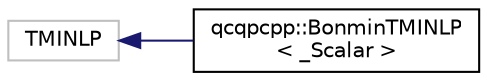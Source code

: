digraph "Graphical Class Hierarchy"
{
  edge [fontname="Helvetica",fontsize="10",labelfontname="Helvetica",labelfontsize="10"];
  node [fontname="Helvetica",fontsize="10",shape=record];
  rankdir="LR";
  Node1 [label="TMINLP",height=0.2,width=0.4,color="grey75", fillcolor="white", style="filled"];
  Node1 -> Node2 [dir="back",color="midnightblue",fontsize="10",style="solid",fontname="Helvetica"];
  Node2 [label="qcqpcpp::BonminTMINLP\l\< _Scalar \>",height=0.2,width=0.4,color="black", fillcolor="white", style="filled",URL="$classqcqpcpp_1_1_bonmin_t_m_i_n_l_p.html"];
}
